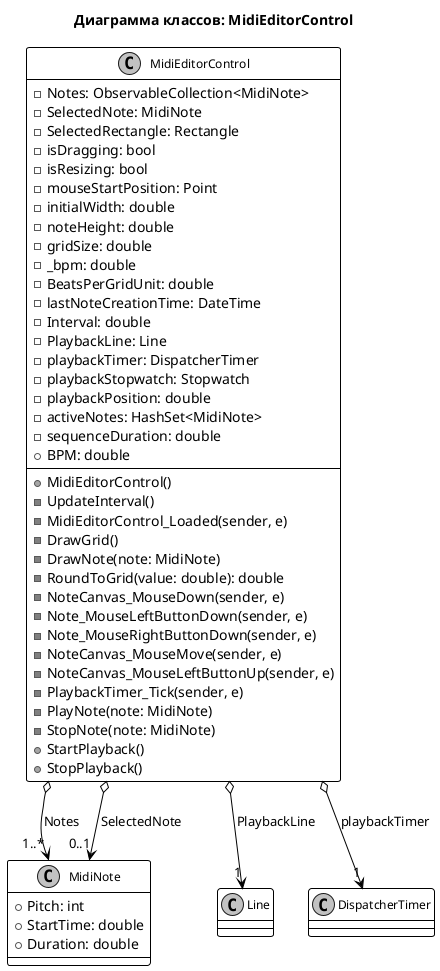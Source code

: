 @startuml ClassDiagramMidiEditor

skinparam monochrome true
skinparam shadowing false
skinparam classFontSize 12
skinparam classFontName Arial
skinparam classBorderThickness 1
skinparam classBackgroundColor none
skinparam classBorderColor black
skinparam ArrowColor black

title Диаграмма классов: MidiEditorControl

class MidiEditorControl {
  -Notes: ObservableCollection<MidiNote>
  -SelectedNote: MidiNote
  -SelectedRectangle: Rectangle
  -isDragging: bool
  -isResizing: bool
  -mouseStartPosition: Point
  -initialWidth: double
  -noteHeight: double
  -gridSize: double
  -_bpm: double
  -BeatsPerGridUnit: double
  -lastNoteCreationTime: DateTime
  -Interval: double
  -PlaybackLine: Line
  -playbackTimer: DispatcherTimer
  -playbackStopwatch: Stopwatch
  -playbackPosition: double
  -activeNotes: HashSet<MidiNote>
  -sequenceDuration: double
  +BPM: double
  +MidiEditorControl()
  -UpdateInterval()
  -MidiEditorControl_Loaded(sender, e)
  -DrawGrid()
  -DrawNote(note: MidiNote)
  -RoundToGrid(value: double): double
  -NoteCanvas_MouseDown(sender, e)
  -Note_MouseLeftButtonDown(sender, e)
  -Note_MouseRightButtonDown(sender, e)
  -NoteCanvas_MouseMove(sender, e)
  -NoteCanvas_MouseLeftButtonUp(sender, e)
  -PlaybackTimer_Tick(sender, e)
  -PlayNote(note: MidiNote)
  -StopNote(note: MidiNote)
  +StartPlayback()
  +StopPlayback()
}

class MidiNote {
  +Pitch: int
  +StartTime: double
  +Duration: double
}

MidiEditorControl o--> "1..*" MidiNote : Notes
MidiEditorControl o--> "0..1" MidiNote : SelectedNote
MidiEditorControl o--> "1" Line : PlaybackLine
MidiEditorControl o--> "1" DispatcherTimer : playbackTimer

@enduml